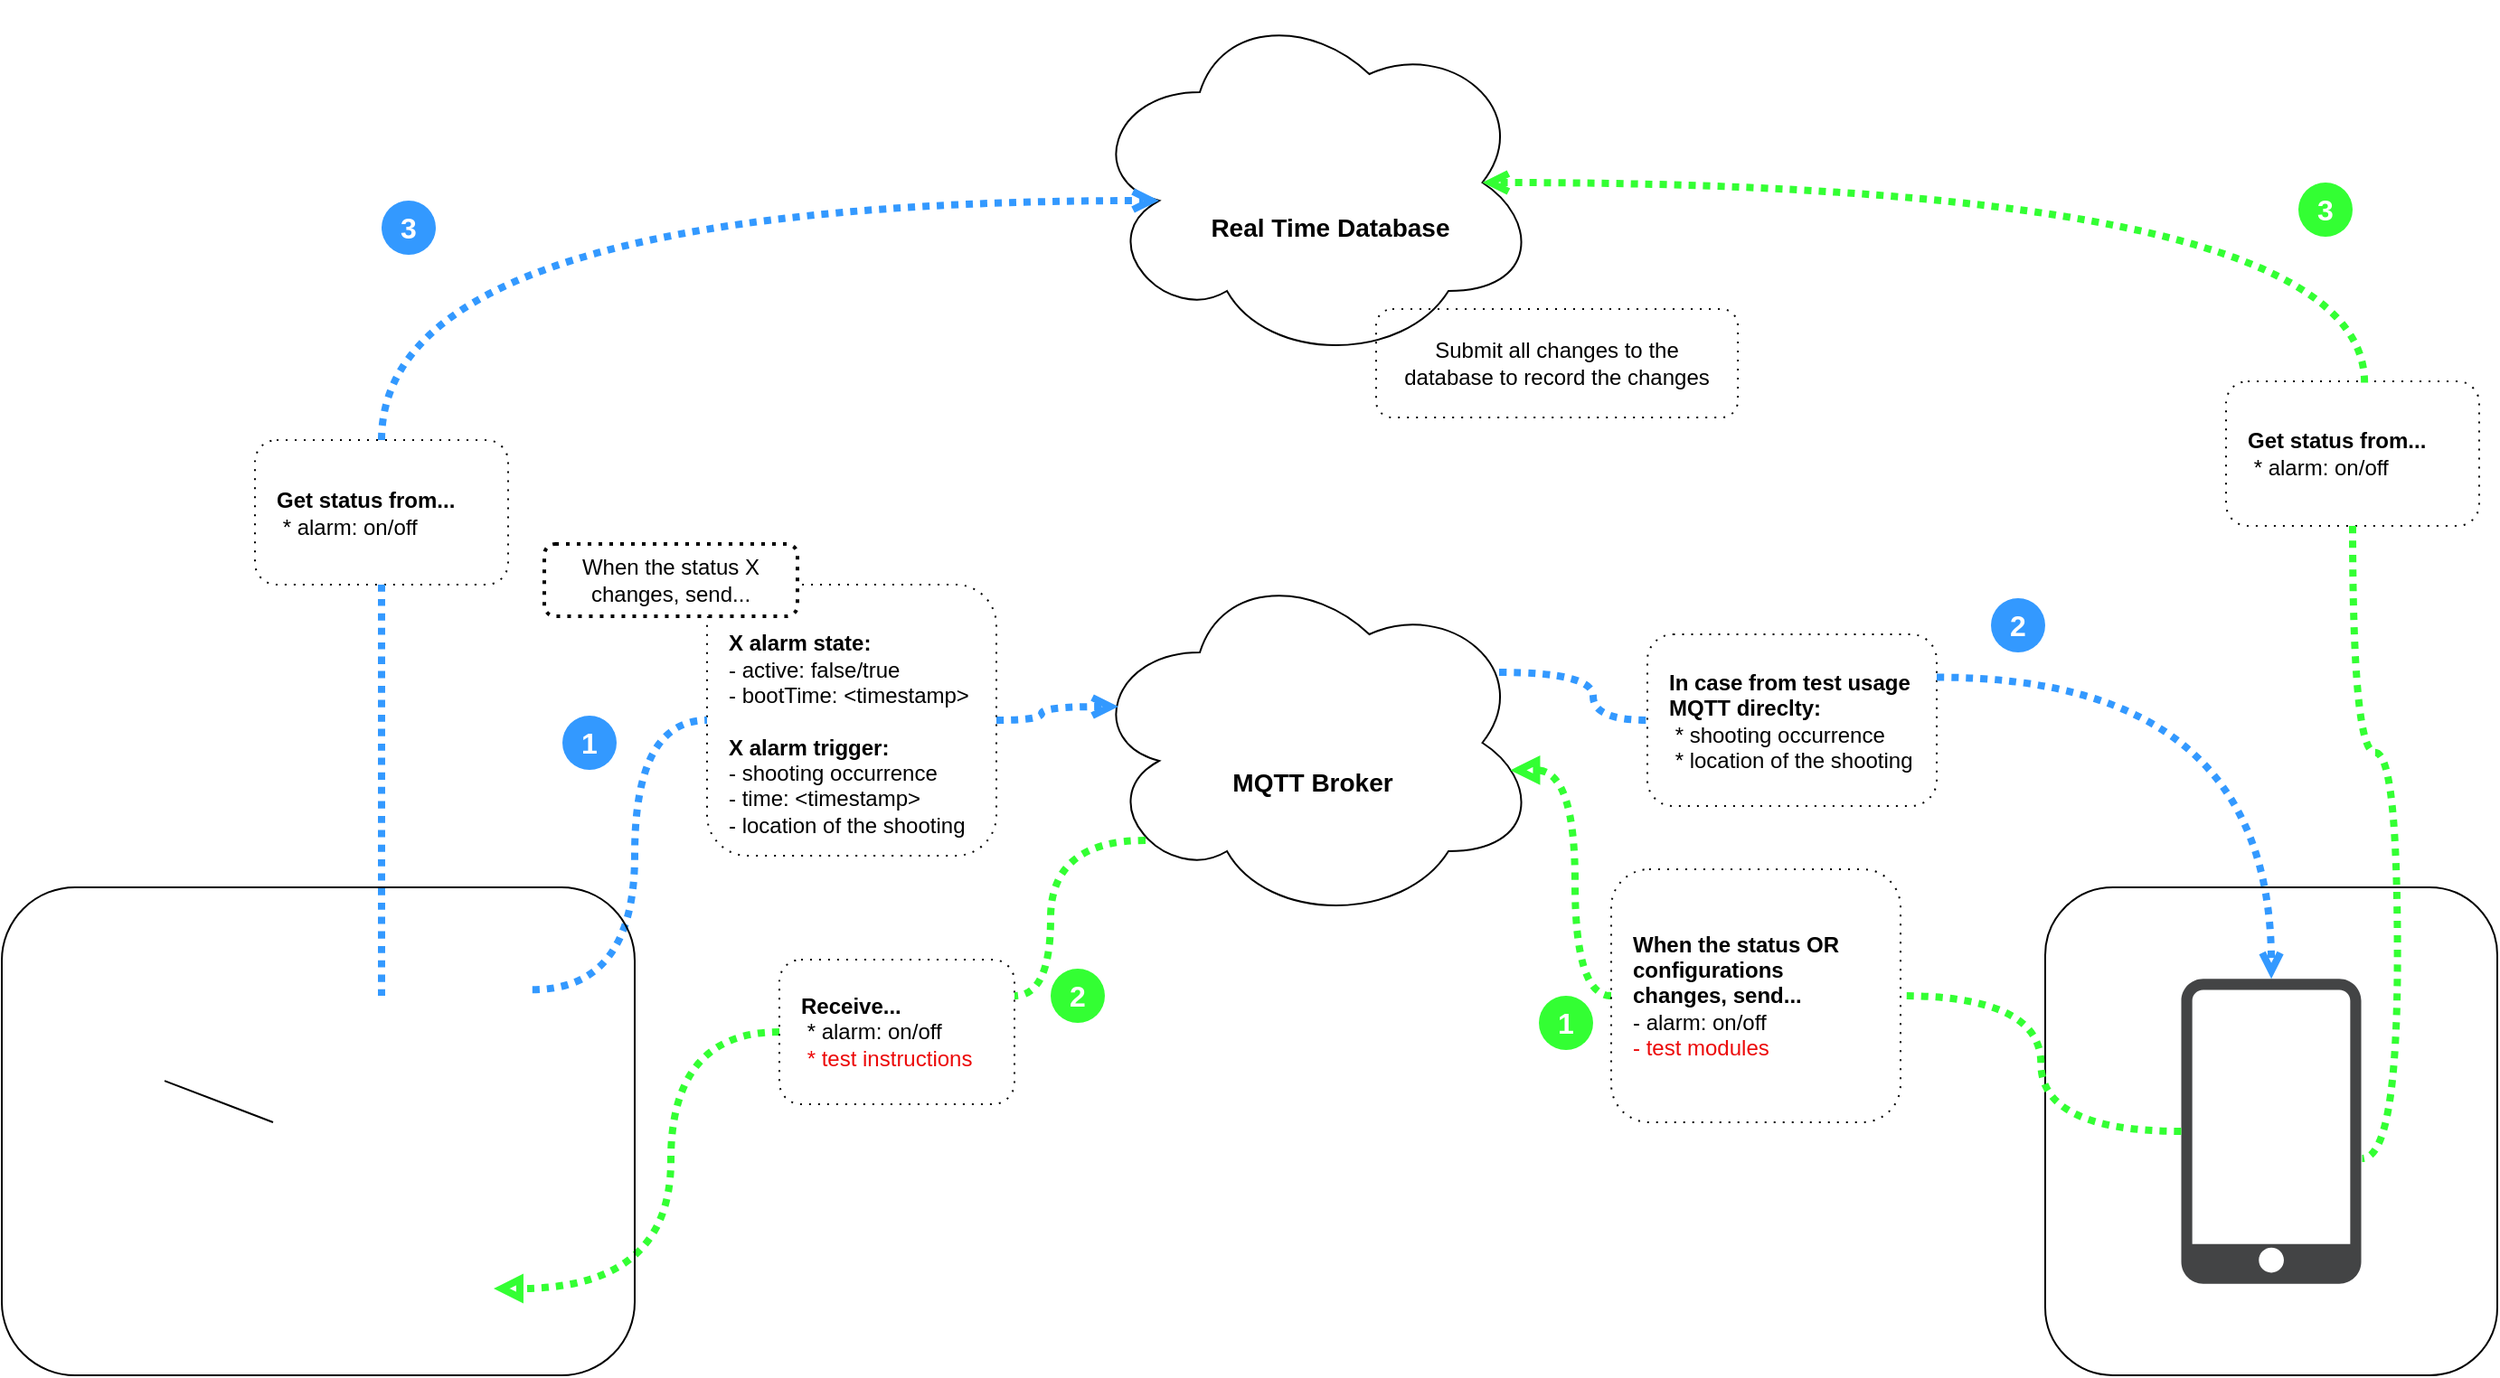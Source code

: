 <mxfile version="23.1.5" type="device" pages="2">
  <diagram name="Página-1" id="4TNwL2eoXPIQ-F_cQECd">
    <mxGraphModel dx="1261" dy="890" grid="1" gridSize="10" guides="1" tooltips="1" connect="1" arrows="1" fold="1" page="1" pageScale="1" pageWidth="690" pageHeight="600" math="0" shadow="0">
      <root>
        <mxCell id="0" />
        <mxCell id="1" parent="0" />
        <mxCell id="9oqAk7pQBYiyUqh1W1pA-3" value="&lt;br style=&quot;font-size: 11px;&quot;&gt;&lt;br style=&quot;font-size: 11px;&quot;&gt;&lt;br&gt;&lt;b&gt;&lt;font style=&quot;font-size: 14px;&quot;&gt;MQTT Broker&lt;/font&gt;&lt;/b&gt;" style="ellipse;shape=cloud;whiteSpace=wrap;html=1;" parent="1" vertex="1">
          <mxGeometry x="490" y="-290" width="250" height="200" as="geometry" />
        </mxCell>
        <mxCell id="9oqAk7pQBYiyUqh1W1pA-11" style="rounded=0;orthogonalLoop=1;jettySize=auto;html=1;exitX=1;exitY=0.5;exitDx=0;exitDy=0;dashed=1;endArrow=open;endFill=0;strokeWidth=4;dashPattern=1 1;strokeColor=#3399FF;edgeStyle=orthogonalEdgeStyle;curved=1;entryX=0.07;entryY=0.4;entryDx=0;entryDy=0;entryPerimeter=0;" parent="1" source="9oqAk7pQBYiyUqh1W1pA-17" target="9oqAk7pQBYiyUqh1W1pA-3" edge="1">
          <mxGeometry relative="1" as="geometry" />
        </mxCell>
        <mxCell id="9oqAk7pQBYiyUqh1W1pA-16" style="rounded=0;orthogonalLoop=1;jettySize=auto;html=1;dashed=1;endArrow=block;endFill=0;strokeWidth=4;dashPattern=1 1;strokeColor=#33FF33;entryX=0.81;entryY=0.81;entryDx=0;entryDy=0;entryPerimeter=0;targetPerimeterSpacing=12;edgeStyle=orthogonalEdgeStyle;curved=1;exitX=0;exitY=0.5;exitDx=0;exitDy=0;" parent="1" source="9oqAk7pQBYiyUqh1W1pA-19" target="9oqAk7pQBYiyUqh1W1pA-1" edge="1">
          <mxGeometry relative="1" as="geometry">
            <mxPoint x="750" y="95" as="sourcePoint" />
            <mxPoint x="450" y="-25" as="targetPoint" />
          </mxGeometry>
        </mxCell>
        <mxCell id="9oqAk7pQBYiyUqh1W1pA-17" value="&lt;b&gt;&lt;br&gt;X alarm state:&lt;br&gt;&lt;/b&gt;- active: false/true&lt;br&gt;- bootTime: &amp;lt;timestamp&amp;gt;&lt;br&gt;&lt;br&gt;&lt;b&gt;X alarm trigger:&lt;br&gt;&lt;/b&gt;- shooting occurrence&lt;br&gt;- time: &amp;lt;timestamp&amp;gt;&lt;br&gt;- location of the shooting" style="rounded=1;whiteSpace=wrap;html=1;align=left;spacing=12;strokeColor=default;dashed=1;dashPattern=1 4;" parent="1" vertex="1">
          <mxGeometry x="280" y="-277.5" width="160" height="150" as="geometry" />
        </mxCell>
        <mxCell id="9oqAk7pQBYiyUqh1W1pA-18" style="rounded=0;orthogonalLoop=1;jettySize=auto;html=1;exitX=0.917;exitY=-0.017;exitDx=0;exitDy=0;dashed=1;endArrow=none;endFill=0;strokeWidth=4;dashPattern=1 1;strokeColor=#3399FF;edgeStyle=orthogonalEdgeStyle;curved=1;entryX=0;entryY=0.5;entryDx=0;entryDy=0;exitPerimeter=0;" parent="1" source="9oqAk7pQBYiyUqh1W1pA-1" target="9oqAk7pQBYiyUqh1W1pA-17" edge="1">
          <mxGeometry relative="1" as="geometry">
            <mxPoint x="440" y="-180" as="sourcePoint" />
            <mxPoint x="518" y="-200" as="targetPoint" />
          </mxGeometry>
        </mxCell>
        <mxCell id="9oqAk7pQBYiyUqh1W1pA-19" value="&lt;b&gt;Receive...&lt;br&gt;&lt;/b&gt;&amp;nbsp;* alarm: on/off&lt;br&gt;&lt;font color=&quot;#ec0909&quot;&gt;&amp;nbsp;* test instructions&lt;/font&gt;" style="rounded=1;whiteSpace=wrap;html=1;align=left;spacing=12;dashed=1;dashPattern=1 4;" parent="1" vertex="1">
          <mxGeometry x="320" y="-70" width="130" height="80" as="geometry" />
        </mxCell>
        <mxCell id="9oqAk7pQBYiyUqh1W1pA-20" style="rounded=0;orthogonalLoop=1;jettySize=auto;html=1;dashed=1;endArrow=none;endFill=0;strokeWidth=4;dashPattern=1 1;strokeColor=#33FF33;entryX=1;entryY=0.25;entryDx=0;entryDy=0;targetPerimeterSpacing=12;edgeStyle=orthogonalEdgeStyle;curved=1;exitX=0.13;exitY=0.77;exitDx=0;exitDy=0;exitPerimeter=0;" parent="1" source="9oqAk7pQBYiyUqh1W1pA-3" target="9oqAk7pQBYiyUqh1W1pA-19" edge="1">
          <mxGeometry relative="1" as="geometry">
            <mxPoint x="340" y="30" as="sourcePoint" />
            <mxPoint x="205" y="93" as="targetPoint" />
          </mxGeometry>
        </mxCell>
        <mxCell id="ss5tVFTJKGDQnba2Y7XJ-2" value="" style="group" parent="1" vertex="1" connectable="0">
          <mxGeometry x="490" y="-600" width="250" height="230" as="geometry" />
        </mxCell>
        <mxCell id="ss5tVFTJKGDQnba2Y7XJ-1" value="" style="shape=image;verticalLabelPosition=bottom;labelBackgroundColor=default;verticalAlign=top;aspect=fixed;imageAspect=0;image=https://blogger.googleusercontent.com/img/b/R29vZ2xl/AVvXsEjwlN7V_6GKkcCeVNo3I_IOl177hIQg9uXNdrK3WPSJ8xhzbD5BRuAVYUc0ebj7yVtlZ2w3KLSwXH0Z5Ezh5OSnin7FJL8QQh3cbvH1BHZbyX3Z6XMmPuqYIJq8_PMh2JAiUVKAiLcZxIIE/w1200-h630-p-k-no-nu/image00.png;" parent="ss5tVFTJKGDQnba2Y7XJ-2" vertex="1">
          <mxGeometry x="30" y="30" width="205" height="107.63" as="geometry" />
        </mxCell>
        <mxCell id="ss5tVFTJKGDQnba2Y7XJ-15" value="Submit all changes to the database to record the changes" style="rounded=1;whiteSpace=wrap;html=1;align=center;spacing=12;dashed=1;dashPattern=1 4;" parent="ss5tVFTJKGDQnba2Y7XJ-2" vertex="1">
          <mxGeometry x="160" y="170" width="200" height="60" as="geometry" />
        </mxCell>
        <mxCell id="s5wiWTUJ9Tn86RPmhMHe-1" value="&lt;b style=&quot;font-size: 14px;&quot;&gt;&lt;br&gt;&lt;br&gt;&lt;br&gt;&amp;nbsp; &amp;nbsp; &amp;nbsp;Real Time Database&lt;/b&gt;" style="ellipse;shape=cloud;whiteSpace=wrap;html=1;fillColor=none;" parent="ss5tVFTJKGDQnba2Y7XJ-2" vertex="1">
          <mxGeometry width="250" height="200" as="geometry" />
        </mxCell>
        <mxCell id="ss5tVFTJKGDQnba2Y7XJ-9" style="rounded=0;orthogonalLoop=1;jettySize=auto;html=1;dashed=1;endArrow=block;endFill=0;strokeWidth=4;dashPattern=1 1;strokeColor=#33FF33;entryX=0.937;entryY=0.576;entryDx=0;entryDy=0;entryPerimeter=0;targetPerimeterSpacing=12;edgeStyle=orthogonalEdgeStyle;curved=1;exitX=0;exitY=0.5;exitDx=0;exitDy=0;" parent="1" source="ss5tVFTJKGDQnba2Y7XJ-10" target="9oqAk7pQBYiyUqh1W1pA-3" edge="1">
          <mxGeometry relative="1" as="geometry">
            <mxPoint x="968" y="192" as="sourcePoint" />
            <mxPoint x="380" y="209" as="targetPoint" />
          </mxGeometry>
        </mxCell>
        <mxCell id="ss5tVFTJKGDQnba2Y7XJ-10" value="&lt;b&gt;When the status OR configurations changes, send...&lt;/b&gt;&lt;br&gt;- alarm: on/off&lt;br&gt;&lt;font color=&quot;#ec0909&quot;&gt;- test modules&lt;/font&gt;" style="rounded=1;whiteSpace=wrap;html=1;align=left;spacing=12;dashed=1;dashPattern=1 4;" parent="1" vertex="1">
          <mxGeometry x="780" y="-120" width="160" height="140" as="geometry" />
        </mxCell>
        <mxCell id="ss5tVFTJKGDQnba2Y7XJ-13" value="&lt;b style=&quot;border-color: var(--border-color);&quot;&gt;In case from test usage MQTT direclty:&lt;/b&gt;&lt;br style=&quot;border-color: var(--border-color);&quot;&gt;&amp;nbsp;* shooting occurrence&lt;br style=&quot;border-color: var(--border-color);&quot;&gt;&amp;nbsp;* location of the shooting" style="rounded=1;whiteSpace=wrap;html=1;align=left;spacing=12;dashed=1;dashPattern=1 4;" parent="1" vertex="1">
          <mxGeometry x="800" y="-250" width="160" height="95" as="geometry" />
        </mxCell>
        <mxCell id="ss5tVFTJKGDQnba2Y7XJ-14" style="rounded=0;orthogonalLoop=1;jettySize=auto;html=1;dashed=1;endArrow=none;endFill=0;strokeWidth=4;dashPattern=1 1;strokeColor=#3399FF;exitX=0.912;exitY=0.305;exitDx=0;exitDy=0;edgeStyle=orthogonalEdgeStyle;curved=1;exitPerimeter=0;entryX=0;entryY=0.5;entryDx=0;entryDy=0;" parent="1" source="9oqAk7pQBYiyUqh1W1pA-3" target="ss5tVFTJKGDQnba2Y7XJ-13" edge="1">
          <mxGeometry relative="1" as="geometry">
            <mxPoint x="980" y="-225" as="sourcePoint" />
            <mxPoint x="1100" y="-159" as="targetPoint" />
          </mxGeometry>
        </mxCell>
        <mxCell id="ss5tVFTJKGDQnba2Y7XJ-18" value="1" style="ellipse;whiteSpace=wrap;html=1;aspect=fixed;fontStyle=1;fontSize=16;fillColor=#3399FF;fontColor=#FFFFFF;strokeColor=none;" parent="1" vertex="1">
          <mxGeometry x="200" y="-205" width="30" height="30" as="geometry" />
        </mxCell>
        <mxCell id="ss5tVFTJKGDQnba2Y7XJ-20" value="2" style="ellipse;whiteSpace=wrap;html=1;aspect=fixed;fontStyle=1;fontSize=16;fillColor=#3399FF;fontColor=#FFFFFF;strokeColor=none;" parent="1" vertex="1">
          <mxGeometry x="990" y="-270" width="30" height="30" as="geometry" />
        </mxCell>
        <mxCell id="ss5tVFTJKGDQnba2Y7XJ-22" value="1" style="ellipse;whiteSpace=wrap;html=1;aspect=fixed;fontStyle=1;fontSize=16;fillColor=#33FF33;fontColor=#FFFFFF;strokeColor=none;" parent="1" vertex="1">
          <mxGeometry x="740" y="-50" width="30" height="30" as="geometry" />
        </mxCell>
        <mxCell id="ss5tVFTJKGDQnba2Y7XJ-23" value="2" style="ellipse;whiteSpace=wrap;html=1;aspect=fixed;fontStyle=1;fontSize=16;fillColor=#33FF33;fontColor=#FFFFFF;strokeColor=none;" parent="1" vertex="1">
          <mxGeometry x="470" y="-65" width="30" height="30" as="geometry" />
        </mxCell>
        <mxCell id="ss5tVFTJKGDQnba2Y7XJ-24" value="3" style="ellipse;whiteSpace=wrap;html=1;aspect=fixed;fontStyle=1;fontSize=16;fillColor=#33FF33;fontColor=#FFFFFF;strokeColor=none;" parent="1" vertex="1">
          <mxGeometry x="1160" y="-500" width="30" height="30" as="geometry" />
        </mxCell>
        <mxCell id="KQ7kOn_CwEpfCiYutB1n-1" value="When the status X changes, send..." style="rounded=1;whiteSpace=wrap;html=1;align=center;spacing=12;strokeColor=default;dashed=1;dashPattern=1 2;strokeWidth=2;" parent="1" vertex="1">
          <mxGeometry x="190" y="-300" width="140" height="40" as="geometry" />
        </mxCell>
        <mxCell id="KQ7kOn_CwEpfCiYutB1n-3" value="&lt;b&gt;Get status from...&lt;br style=&quot;border-color: var(--border-color);&quot;&gt;&lt;/b&gt;&amp;nbsp;* alarm: on/off" style="rounded=1;whiteSpace=wrap;html=1;align=left;spacing=12;dashed=1;dashPattern=1 4;" parent="1" vertex="1">
          <mxGeometry x="1120" y="-390" width="140" height="80" as="geometry" />
        </mxCell>
        <mxCell id="KQ7kOn_CwEpfCiYutB1n-4" style="rounded=0;orthogonalLoop=1;jettySize=auto;html=1;dashed=1;endArrow=open;endFill=0;strokeWidth=4;dashPattern=1 1;strokeColor=#33FF33;edgeStyle=orthogonalEdgeStyle;curved=1;entryX=0.875;entryY=0.5;entryDx=0;entryDy=0;entryPerimeter=0;exitX=0.547;exitY=0.01;exitDx=0;exitDy=0;exitPerimeter=0;" parent="1" source="KQ7kOn_CwEpfCiYutB1n-3" target="s5wiWTUJ9Tn86RPmhMHe-1" edge="1">
          <mxGeometry relative="1" as="geometry">
            <mxPoint x="970" y="-216" as="sourcePoint" />
            <mxPoint x="1100" y="-89" as="targetPoint" />
            <Array as="points">
              <mxPoint x="1197" y="-500" />
            </Array>
          </mxGeometry>
        </mxCell>
        <mxCell id="Wqh8fGnsDOdD3E51Sb5v-1" value="&lt;b&gt;Get status from...&lt;br style=&quot;border-color: var(--border-color);&quot;&gt;&lt;/b&gt;&amp;nbsp;* alarm: on/off" style="rounded=1;whiteSpace=wrap;html=1;align=left;spacing=12;dashed=1;dashPattern=1 4;" parent="1" vertex="1">
          <mxGeometry x="30" y="-357.5" width="140" height="80" as="geometry" />
        </mxCell>
        <mxCell id="Wqh8fGnsDOdD3E51Sb5v-2" style="rounded=0;orthogonalLoop=1;jettySize=auto;html=1;dashed=1;endArrow=open;endFill=0;strokeWidth=4;dashPattern=1 1;strokeColor=#3399FF;edgeStyle=orthogonalEdgeStyle;curved=1;entryX=0.16;entryY=0.55;entryDx=0;entryDy=0;entryPerimeter=0;exitX=0.5;exitY=0;exitDx=0;exitDy=0;" parent="1" source="Wqh8fGnsDOdD3E51Sb5v-1" target="s5wiWTUJ9Tn86RPmhMHe-1" edge="1">
          <mxGeometry relative="1" as="geometry">
            <mxPoint x="-480" y="-68.5" as="sourcePoint" />
            <mxPoint x="-820" y="-455.5" as="targetPoint" />
            <Array as="points">
              <mxPoint x="100" y="-490" />
            </Array>
          </mxGeometry>
        </mxCell>
        <mxCell id="Wqh8fGnsDOdD3E51Sb5v-3" style="rounded=0;orthogonalLoop=1;jettySize=auto;html=1;dashed=1;endArrow=none;endFill=0;strokeWidth=4;dashPattern=1 1;strokeColor=#3399FF;exitX=0.5;exitY=1;exitDx=0;exitDy=0;edgeStyle=orthogonalEdgeStyle;curved=1;entryX=0.5;entryY=0;entryDx=0;entryDy=0;" parent="1" source="Wqh8fGnsDOdD3E51Sb5v-1" target="9oqAk7pQBYiyUqh1W1pA-1" edge="1">
          <mxGeometry relative="1" as="geometry">
            <mxPoint x="-331.25" y="-172.5" as="sourcePoint" />
            <mxPoint x="-310" y="147.5" as="targetPoint" />
          </mxGeometry>
        </mxCell>
        <mxCell id="Wqh8fGnsDOdD3E51Sb5v-4" value="3" style="ellipse;whiteSpace=wrap;html=1;aspect=fixed;fontStyle=1;fontSize=16;fillColor=#3399FF;fontColor=#FFFFFF;strokeColor=none;" parent="1" vertex="1">
          <mxGeometry x="100" y="-490" width="30" height="30" as="geometry" />
        </mxCell>
        <mxCell id="Wqh8fGnsDOdD3E51Sb5v-11" value="" style="shape=image;verticalLabelPosition=bottom;labelBackgroundColor=default;verticalAlign=top;aspect=fixed;imageAspect=0;image=https://iot-labs.io/wp-content/uploads/2022/06/tago_color.png;" parent="1" vertex="1">
          <mxGeometry x="549.55" y="-220" width="134.91" height="37.55" as="geometry" />
        </mxCell>
        <mxCell id="fdffv_27cCGZLNuf_p9K-1" value="" style="group" vertex="1" connectable="0" parent="1">
          <mxGeometry x="-110" y="-110" width="350" height="270" as="geometry" />
        </mxCell>
        <mxCell id="9oqAk7pQBYiyUqh1W1pA-2" value="" style="rounded=1;whiteSpace=wrap;html=1;fillColor=none;" parent="fdffv_27cCGZLNuf_p9K-1" vertex="1">
          <mxGeometry width="350" height="270" as="geometry" />
        </mxCell>
        <mxCell id="9oqAk7pQBYiyUqh1W1pA-1" value="" style="shape=image;verticalLabelPosition=bottom;labelBackgroundColor=default;verticalAlign=top;aspect=fixed;imageAspect=0;image=https://d2t1xqejof9utc.cloudfront.net/screenshots/pics/7a44206bb022dde69b685ff3f801f8a8/large.png;" parent="fdffv_27cCGZLNuf_p9K-1" vertex="1">
          <mxGeometry x="110" y="60" width="200" height="200" as="geometry" />
        </mxCell>
        <mxCell id="9oqAk7pQBYiyUqh1W1pA-21" value="" style="shape=image;verticalLabelPosition=bottom;labelBackgroundColor=default;verticalAlign=top;aspect=fixed;imageAspect=0;image=https://cdn-reichelt.de/bilder/web/xxl_ws/A300/SBC-RFID-RC522_02.png;" parent="fdffv_27cCGZLNuf_p9K-1" vertex="1">
          <mxGeometry x="30" y="60" width="60" height="94.19" as="geometry" />
        </mxCell>
        <mxCell id="9oqAk7pQBYiyUqh1W1pA-22" value="" style="endArrow=none;html=1;rounded=0;entryX=0.2;entryY=0.35;entryDx=0;entryDy=0;entryPerimeter=0;exitX=1;exitY=0.5;exitDx=0;exitDy=0;" parent="fdffv_27cCGZLNuf_p9K-1" source="9oqAk7pQBYiyUqh1W1pA-21" target="9oqAk7pQBYiyUqh1W1pA-1" edge="1">
          <mxGeometry width="50" height="50" relative="1" as="geometry">
            <mxPoint x="-210" y="80" as="sourcePoint" />
            <mxPoint x="-160" y="30" as="targetPoint" />
          </mxGeometry>
        </mxCell>
        <mxCell id="fdffv_27cCGZLNuf_p9K-3" value="" style="group" vertex="1" connectable="0" parent="1">
          <mxGeometry x="1020" y="-110" width="250" height="270" as="geometry" />
        </mxCell>
        <mxCell id="9oqAk7pQBYiyUqh1W1pA-10" value="" style="rounded=1;whiteSpace=wrap;html=1;fillColor=none;" parent="fdffv_27cCGZLNuf_p9K-3" vertex="1">
          <mxGeometry width="250" height="270" as="geometry" />
        </mxCell>
        <mxCell id="9oqAk7pQBYiyUqh1W1pA-8" value="" style="sketch=0;pointerEvents=1;shadow=0;dashed=0;html=1;strokeColor=none;fillColor=#434445;aspect=fixed;labelPosition=center;verticalLabelPosition=bottom;verticalAlign=top;align=center;outlineConnect=0;shape=mxgraph.vvd.phone;" parent="fdffv_27cCGZLNuf_p9K-3" vertex="1">
          <mxGeometry x="75.25" y="50.68" width="99.5" height="168.64" as="geometry" />
        </mxCell>
        <mxCell id="KQ7kOn_CwEpfCiYutB1n-6" style="rounded=0;orthogonalLoop=1;jettySize=auto;html=1;dashed=1;endArrow=none;endFill=0;strokeWidth=4;dashPattern=1 1;strokeColor=#33FF33;exitX=0.5;exitY=1;exitDx=0;exitDy=0;edgeStyle=orthogonalEdgeStyle;curved=1;entryX=1.005;entryY=0.589;entryDx=0;entryDy=0;entryPerimeter=0;" parent="1" source="KQ7kOn_CwEpfCiYutB1n-3" target="9oqAk7pQBYiyUqh1W1pA-8" edge="1">
          <mxGeometry relative="1" as="geometry">
            <mxPoint x="1118.75" y="-320" as="sourcePoint" />
            <mxPoint x="1200.75" y="-293" as="targetPoint" />
          </mxGeometry>
        </mxCell>
        <mxCell id="9oqAk7pQBYiyUqh1W1pA-12" style="rounded=0;orthogonalLoop=1;jettySize=auto;html=1;dashed=1;endArrow=open;endFill=0;strokeWidth=4;dashPattern=1 1;strokeColor=#3399FF;exitX=1;exitY=0.25;exitDx=0;exitDy=0;edgeStyle=orthogonalEdgeStyle;curved=1;" parent="1" source="ss5tVFTJKGDQnba2Y7XJ-13" target="9oqAk7pQBYiyUqh1W1pA-8" edge="1">
          <mxGeometry relative="1" as="geometry">
            <mxPoint x="330" y="200" as="sourcePoint" />
            <mxPoint x="1070" y="-390" as="targetPoint" />
          </mxGeometry>
        </mxCell>
        <mxCell id="ss5tVFTJKGDQnba2Y7XJ-11" style="rounded=0;orthogonalLoop=1;jettySize=auto;html=1;dashed=1;endArrow=none;endFill=0;strokeWidth=4;dashPattern=1 1;strokeColor=#33FF33;entryX=1;entryY=0.5;entryDx=0;entryDy=0;targetPerimeterSpacing=12;edgeStyle=orthogonalEdgeStyle;curved=1;" parent="1" source="9oqAk7pQBYiyUqh1W1pA-8" target="ss5tVFTJKGDQnba2Y7XJ-10" edge="1">
          <mxGeometry relative="1" as="geometry">
            <mxPoint x="-173.75" y="1" as="sourcePoint" />
            <mxPoint x="-491.75" y="230" as="targetPoint" />
          </mxGeometry>
        </mxCell>
      </root>
    </mxGraphModel>
  </diagram>
  <diagram id="7edOcHMCXR8QCaOmuPbv" name="Página-2">
    <mxGraphModel dx="1050" dy="530" grid="1" gridSize="10" guides="1" tooltips="1" connect="1" arrows="1" fold="1" page="1" pageScale="1" pageWidth="690" pageHeight="600" math="0" shadow="0">
      <root>
        <mxCell id="0" />
        <mxCell id="1" parent="0" />
        <UserObject label="https://i0.wp.com/www.circuituncle.com/wp-content/uploads/2019/09/pir-sensor.png?fit=500%2C500&amp;ssl=1" link="https://i0.wp.com/www.circuituncle.com/wp-content/uploads/2019/09/pir-sensor.png?fit=500%2C500&amp;ssl=1" id="j5x6ep9BHdef_CNzWUiZ-1">
          <mxCell style="text;whiteSpace=wrap;" vertex="1" parent="1">
            <mxGeometry x="290" y="370" width="560" height="50" as="geometry" />
          </mxCell>
        </UserObject>
        <UserObject label="https://i0.wp.com/www.circuituncle.com/wp-content/uploads/2019/09/pir-sensor.png?fit=500%2C500&amp;ssl=1" link="https://i0.wp.com/www.circuituncle.com/wp-content/uploads/2019/09/pir-sensor.png?fit=500%2C500&amp;ssl=1" id="j5x6ep9BHdef_CNzWUiZ-3">
          <mxCell style="text;whiteSpace=wrap;" vertex="1" parent="1">
            <mxGeometry x="230" y="190" width="560" height="50" as="geometry" />
          </mxCell>
        </UserObject>
      </root>
    </mxGraphModel>
  </diagram>
</mxfile>
